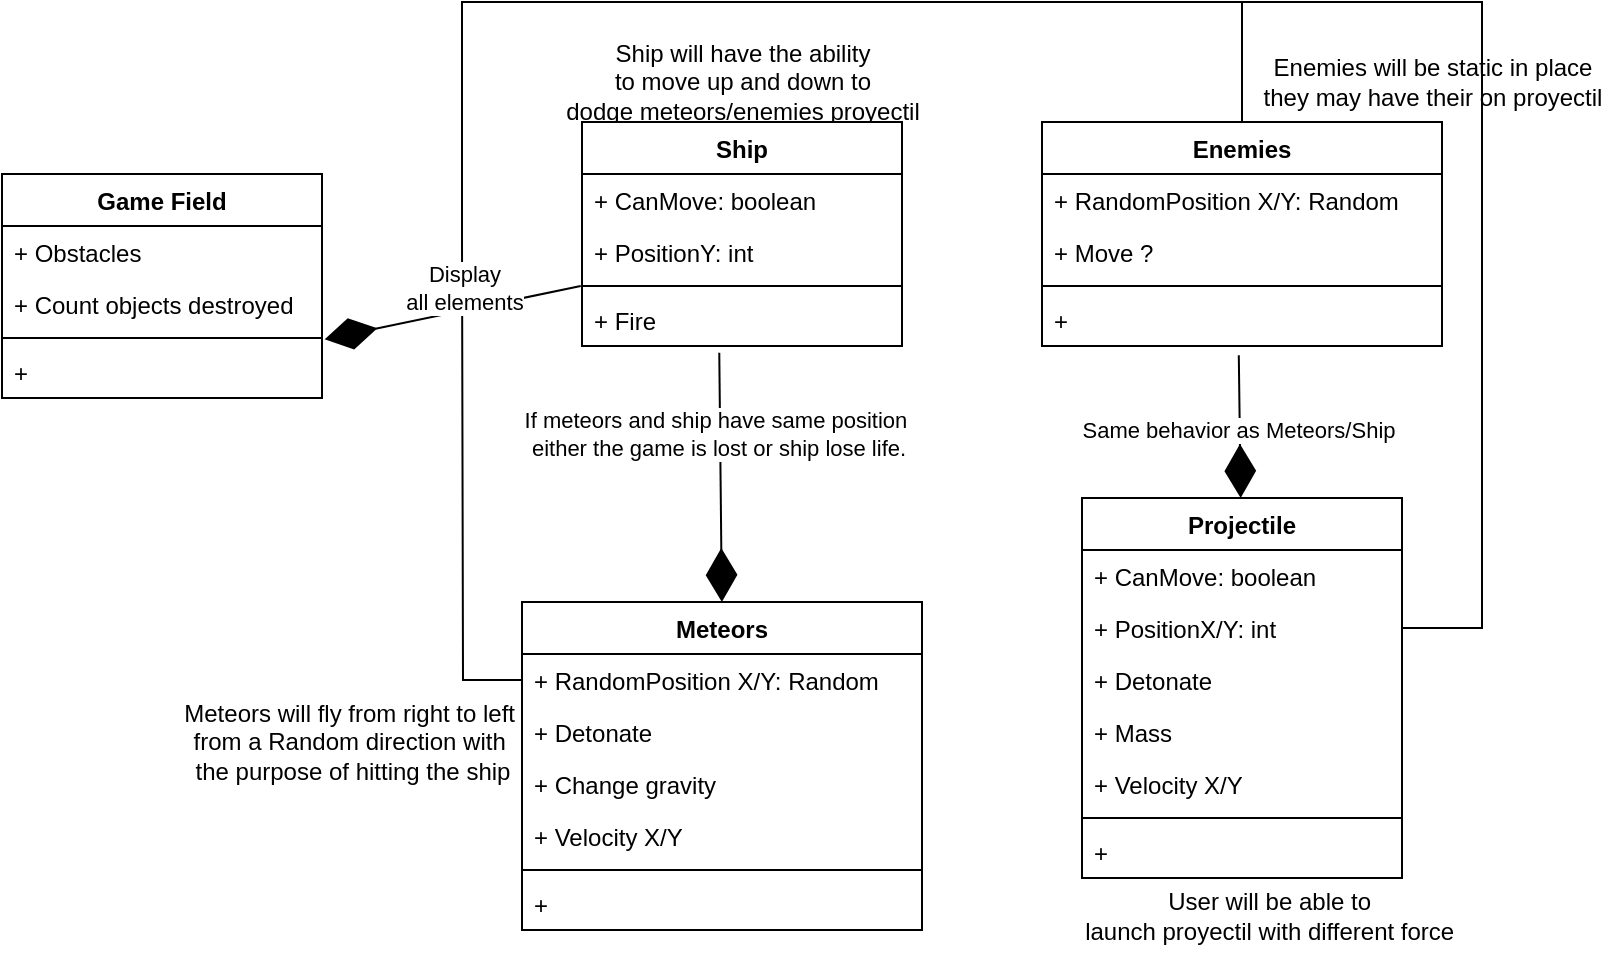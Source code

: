 <mxfile version="20.5.3" type="embed" pages="2"><diagram name="Page-1" id="UD8yu1-71jTabyGn6Ksl"><mxGraphModel dx="610" dy="522" grid="1" gridSize="10" guides="1" tooltips="1" connect="1" arrows="1" fold="1" page="1" pageScale="1" pageWidth="850" pageHeight="1100" math="0" shadow="0"><root><mxCell id="0"/><mxCell id="1" parent="0"/><mxCell id="j6X3iuMTT80umR6ZVCOs-26" value="Ship will have the ability&lt;br&gt;to move up and down to&lt;br&gt;dodge meteors/enemies proyectil" style="text;html=1;align=center;verticalAlign=middle;resizable=0;points=[];autosize=1;strokeColor=none;fillColor=none;" parent="1" vertex="1"><mxGeometry x="290" y="260" width="200" height="60" as="geometry"/></mxCell><mxCell id="j6X3iuMTT80umR6ZVCOs-27" value="Projectile" style="swimlane;fontStyle=1;align=center;verticalAlign=top;childLayout=stackLayout;horizontal=1;startSize=26;horizontalStack=0;resizeParent=1;resizeParentMax=0;resizeLast=0;collapsible=1;marginBottom=0;whiteSpace=wrap;html=1;" parent="1" vertex="1"><mxGeometry x="560" y="498" width="160" height="190" as="geometry"/></mxCell><mxCell id="j6X3iuMTT80umR6ZVCOs-28" value="+ CanMove: boolean" style="text;strokeColor=none;fillColor=none;align=left;verticalAlign=top;spacingLeft=4;spacingRight=4;overflow=hidden;rotatable=0;points=[[0,0.5],[1,0.5]];portConstraint=eastwest;whiteSpace=wrap;html=1;" parent="j6X3iuMTT80umR6ZVCOs-27" vertex="1"><mxGeometry y="26" width="160" height="26" as="geometry"/></mxCell><mxCell id="j6X3iuMTT80umR6ZVCOs-30" value="+ PositionX/Y: int" style="text;strokeColor=none;fillColor=none;align=left;verticalAlign=top;spacingLeft=4;spacingRight=4;overflow=hidden;rotatable=0;points=[[0,0.5],[1,0.5]];portConstraint=eastwest;whiteSpace=wrap;html=1;" parent="j6X3iuMTT80umR6ZVCOs-27" vertex="1"><mxGeometry y="52" width="160" height="26" as="geometry"/></mxCell><mxCell id="j6X3iuMTT80umR6ZVCOs-31" value="+ Detonate" style="text;strokeColor=none;fillColor=none;align=left;verticalAlign=top;spacingLeft=4;spacingRight=4;overflow=hidden;rotatable=0;points=[[0,0.5],[1,0.5]];portConstraint=eastwest;whiteSpace=wrap;html=1;" parent="j6X3iuMTT80umR6ZVCOs-27" vertex="1"><mxGeometry y="78" width="160" height="26" as="geometry"/></mxCell><mxCell id="10" value="+ Mass" style="text;strokeColor=none;fillColor=none;align=left;verticalAlign=top;spacingLeft=4;spacingRight=4;overflow=hidden;rotatable=0;points=[[0,0.5],[1,0.5]];portConstraint=eastwest;whiteSpace=wrap;html=1;" parent="j6X3iuMTT80umR6ZVCOs-27" vertex="1"><mxGeometry y="104" width="160" height="26" as="geometry"/></mxCell><mxCell id="11" value="+ Velocity X/Y" style="text;strokeColor=none;fillColor=none;align=left;verticalAlign=top;spacingLeft=4;spacingRight=4;overflow=hidden;rotatable=0;points=[[0,0.5],[1,0.5]];portConstraint=eastwest;whiteSpace=wrap;html=1;" vertex="1" parent="j6X3iuMTT80umR6ZVCOs-27"><mxGeometry y="130" width="160" height="26" as="geometry"/></mxCell><mxCell id="j6X3iuMTT80umR6ZVCOs-29" value="" style="line;strokeWidth=1;fillColor=none;align=left;verticalAlign=middle;spacingTop=-1;spacingLeft=3;spacingRight=3;rotatable=0;labelPosition=right;points=[];portConstraint=eastwest;strokeColor=inherit;" parent="j6X3iuMTT80umR6ZVCOs-27" vertex="1"><mxGeometry y="156" width="160" height="8" as="geometry"/></mxCell><mxCell id="2" value="+&amp;nbsp;" style="text;strokeColor=none;fillColor=none;align=left;verticalAlign=top;spacingLeft=4;spacingRight=4;overflow=hidden;rotatable=0;points=[[0,0.5],[1,0.5]];portConstraint=eastwest;whiteSpace=wrap;html=1;" parent="j6X3iuMTT80umR6ZVCOs-27" vertex="1"><mxGeometry y="164" width="160" height="26" as="geometry"/></mxCell><mxCell id="j6X3iuMTT80umR6ZVCOs-33" value="Ship" style="swimlane;fontStyle=1;align=center;verticalAlign=top;childLayout=stackLayout;horizontal=1;startSize=26;horizontalStack=0;resizeParent=1;resizeParentMax=0;resizeLast=0;collapsible=1;marginBottom=0;whiteSpace=wrap;html=1;" parent="1" vertex="1"><mxGeometry x="310" y="310" width="160" height="112" as="geometry"/></mxCell><mxCell id="j6X3iuMTT80umR6ZVCOs-34" value="+ CanMove: boolean" style="text;strokeColor=none;fillColor=none;align=left;verticalAlign=top;spacingLeft=4;spacingRight=4;overflow=hidden;rotatable=0;points=[[0,0.5],[1,0.5]];portConstraint=eastwest;whiteSpace=wrap;html=1;" parent="j6X3iuMTT80umR6ZVCOs-33" vertex="1"><mxGeometry y="26" width="160" height="26" as="geometry"/></mxCell><mxCell id="j6X3iuMTT80umR6ZVCOs-35" value="+ PositionY: int" style="text;strokeColor=none;fillColor=none;align=left;verticalAlign=top;spacingLeft=4;spacingRight=4;overflow=hidden;rotatable=0;points=[[0,0.5],[1,0.5]];portConstraint=eastwest;whiteSpace=wrap;html=1;" parent="j6X3iuMTT80umR6ZVCOs-33" vertex="1"><mxGeometry y="52" width="160" height="26" as="geometry"/></mxCell><mxCell id="j6X3iuMTT80umR6ZVCOs-36" value="" style="line;strokeWidth=1;fillColor=none;align=left;verticalAlign=middle;spacingTop=-1;spacingLeft=3;spacingRight=3;rotatable=0;labelPosition=right;points=[];portConstraint=eastwest;strokeColor=inherit;" parent="j6X3iuMTT80umR6ZVCOs-33" vertex="1"><mxGeometry y="78" width="160" height="8" as="geometry"/></mxCell><mxCell id="j6X3iuMTT80umR6ZVCOs-38" value="+ Fire" style="text;strokeColor=none;fillColor=none;align=left;verticalAlign=top;spacingLeft=4;spacingRight=4;overflow=hidden;rotatable=0;points=[[0,0.5],[1,0.5]];portConstraint=eastwest;whiteSpace=wrap;html=1;" parent="j6X3iuMTT80umR6ZVCOs-33" vertex="1"><mxGeometry y="86" width="160" height="26" as="geometry"/></mxCell><mxCell id="j6X3iuMTT80umR6ZVCOs-39" value="Enemies" style="swimlane;fontStyle=1;align=center;verticalAlign=top;childLayout=stackLayout;horizontal=1;startSize=26;horizontalStack=0;resizeParent=1;resizeParentMax=0;resizeLast=0;collapsible=1;marginBottom=0;whiteSpace=wrap;html=1;" parent="1" vertex="1"><mxGeometry x="540" y="310" width="200" height="112" as="geometry"/></mxCell><mxCell id="j6X3iuMTT80umR6ZVCOs-41" value="+ RandomPosition X/Y: Random" style="text;strokeColor=none;fillColor=none;align=left;verticalAlign=top;spacingLeft=4;spacingRight=4;overflow=hidden;rotatable=0;points=[[0,0.5],[1,0.5]];portConstraint=eastwest;whiteSpace=wrap;html=1;" parent="j6X3iuMTT80umR6ZVCOs-39" vertex="1"><mxGeometry y="26" width="200" height="26" as="geometry"/></mxCell><mxCell id="6" value="+ Move ?" style="text;strokeColor=none;fillColor=none;align=left;verticalAlign=top;spacingLeft=4;spacingRight=4;overflow=hidden;rotatable=0;points=[[0,0.5],[1,0.5]];portConstraint=eastwest;whiteSpace=wrap;html=1;" parent="j6X3iuMTT80umR6ZVCOs-39" vertex="1"><mxGeometry y="52" width="200" height="26" as="geometry"/></mxCell><mxCell id="j6X3iuMTT80umR6ZVCOs-42" value="" style="line;strokeWidth=1;fillColor=none;align=left;verticalAlign=middle;spacingTop=-1;spacingLeft=3;spacingRight=3;rotatable=0;labelPosition=right;points=[];portConstraint=eastwest;strokeColor=inherit;" parent="j6X3iuMTT80umR6ZVCOs-39" vertex="1"><mxGeometry y="78" width="200" height="8" as="geometry"/></mxCell><mxCell id="j6X3iuMTT80umR6ZVCOs-44" value="+&amp;nbsp;" style="text;strokeColor=none;fillColor=none;align=left;verticalAlign=top;spacingLeft=4;spacingRight=4;overflow=hidden;rotatable=0;points=[[0,0.5],[1,0.5]];portConstraint=eastwest;whiteSpace=wrap;html=1;" parent="j6X3iuMTT80umR6ZVCOs-39" vertex="1"><mxGeometry y="86" width="200" height="26" as="geometry"/></mxCell><mxCell id="j6X3iuMTT80umR6ZVCOs-46" value="Meteors" style="swimlane;fontStyle=1;align=center;verticalAlign=top;childLayout=stackLayout;horizontal=1;startSize=26;horizontalStack=0;resizeParent=1;resizeParentMax=0;resizeLast=0;collapsible=1;marginBottom=0;whiteSpace=wrap;html=1;" parent="1" vertex="1"><mxGeometry x="280" y="550" width="200" height="164" as="geometry"/></mxCell><mxCell id="j6X3iuMTT80umR6ZVCOs-47" value="+ RandomPosition X/Y: Random" style="text;strokeColor=none;fillColor=none;align=left;verticalAlign=top;spacingLeft=4;spacingRight=4;overflow=hidden;rotatable=0;points=[[0,0.5],[1,0.5]];portConstraint=eastwest;whiteSpace=wrap;html=1;" parent="j6X3iuMTT80umR6ZVCOs-46" vertex="1"><mxGeometry y="26" width="200" height="26" as="geometry"/></mxCell><mxCell id="3" value="+ Detonate&lt;span style=&quot;white-space: pre;&quot;&gt;&#9;&lt;/span&gt;" style="text;strokeColor=none;fillColor=none;align=left;verticalAlign=top;spacingLeft=4;spacingRight=4;overflow=hidden;rotatable=0;points=[[0,0.5],[1,0.5]];portConstraint=eastwest;whiteSpace=wrap;html=1;" parent="j6X3iuMTT80umR6ZVCOs-46" vertex="1"><mxGeometry y="52" width="200" height="26" as="geometry"/></mxCell><mxCell id="4" value="+ Change gravity" style="text;strokeColor=none;fillColor=none;align=left;verticalAlign=top;spacingLeft=4;spacingRight=4;overflow=hidden;rotatable=0;points=[[0,0.5],[1,0.5]];portConstraint=eastwest;whiteSpace=wrap;html=1;" parent="j6X3iuMTT80umR6ZVCOs-46" vertex="1"><mxGeometry y="78" width="200" height="26" as="geometry"/></mxCell><mxCell id="12" value="+ Velocity X/Y" style="text;strokeColor=none;fillColor=none;align=left;verticalAlign=top;spacingLeft=4;spacingRight=4;overflow=hidden;rotatable=0;points=[[0,0.5],[1,0.5]];portConstraint=eastwest;whiteSpace=wrap;html=1;" vertex="1" parent="j6X3iuMTT80umR6ZVCOs-46"><mxGeometry y="104" width="200" height="26" as="geometry"/></mxCell><mxCell id="j6X3iuMTT80umR6ZVCOs-48" value="" style="line;strokeWidth=1;fillColor=none;align=left;verticalAlign=middle;spacingTop=-1;spacingLeft=3;spacingRight=3;rotatable=0;labelPosition=right;points=[];portConstraint=eastwest;strokeColor=inherit;" parent="j6X3iuMTT80umR6ZVCOs-46" vertex="1"><mxGeometry y="130" width="200" height="8" as="geometry"/></mxCell><mxCell id="j6X3iuMTT80umR6ZVCOs-49" value="+" style="text;strokeColor=none;fillColor=none;align=left;verticalAlign=top;spacingLeft=4;spacingRight=4;overflow=hidden;rotatable=0;points=[[0,0.5],[1,0.5]];portConstraint=eastwest;whiteSpace=wrap;html=1;" parent="j6X3iuMTT80umR6ZVCOs-46" vertex="1"><mxGeometry y="138" width="200" height="26" as="geometry"/></mxCell><mxCell id="j6X3iuMTT80umR6ZVCOs-50" value="" style="endArrow=diamondThin;endFill=1;endSize=24;html=1;rounded=0;entryX=0.703;entryY=-0.031;entryDx=0;entryDy=0;entryPerimeter=0;exitX=0.429;exitY=1.128;exitDx=0;exitDy=0;exitPerimeter=0;" parent="1" source="j6X3iuMTT80umR6ZVCOs-38" edge="1"><mxGeometry width="160" relative="1" as="geometry"><mxPoint x="380" y="450" as="sourcePoint"/><mxPoint x="379.93" y="550.004" as="targetPoint"/></mxGeometry></mxCell><mxCell id="j6X3iuMTT80umR6ZVCOs-51" value="If meteors and ship have same position&amp;nbsp;&lt;br&gt;either the game is lost or ship lose life." style="edgeLabel;html=1;align=center;verticalAlign=middle;resizable=0;points=[];" parent="j6X3iuMTT80umR6ZVCOs-50" vertex="1" connectable="0"><mxGeometry x="-0.36" y="-1" relative="1" as="geometry"><mxPoint as="offset"/></mxGeometry></mxCell><mxCell id="j6X3iuMTT80umR6ZVCOs-52" value="" style="endArrow=diamondThin;endFill=1;endSize=24;html=1;rounded=0;exitX=0.492;exitY=1.179;exitDx=0;exitDy=0;exitPerimeter=0;" parent="1" source="j6X3iuMTT80umR6ZVCOs-44" edge="1"><mxGeometry width="160" relative="1" as="geometry"><mxPoint x="639.33" y="438" as="sourcePoint"/><mxPoint x="639.33" y="498" as="targetPoint"/></mxGeometry></mxCell><mxCell id="j6X3iuMTT80umR6ZVCOs-53" value="Same behavior as Meteors/Ship" style="edgeLabel;html=1;align=center;verticalAlign=middle;resizable=0;points=[];" parent="j6X3iuMTT80umR6ZVCOs-52" vertex="1" connectable="0"><mxGeometry x="0.041" y="-1" relative="1" as="geometry"><mxPoint as="offset"/></mxGeometry></mxCell><mxCell id="j6X3iuMTT80umR6ZVCOs-54" value="Game Field" style="swimlane;fontStyle=1;align=center;verticalAlign=top;childLayout=stackLayout;horizontal=1;startSize=26;horizontalStack=0;resizeParent=1;resizeParentMax=0;resizeLast=0;collapsible=1;marginBottom=0;whiteSpace=wrap;html=1;" parent="1" vertex="1"><mxGeometry x="20" y="336" width="160" height="112" as="geometry"/></mxCell><mxCell id="9" value="+ Obstacles" style="text;strokeColor=none;fillColor=none;align=left;verticalAlign=top;spacingLeft=4;spacingRight=4;overflow=hidden;rotatable=0;points=[[0,0.5],[1,0.5]];portConstraint=eastwest;whiteSpace=wrap;html=1;" parent="j6X3iuMTT80umR6ZVCOs-54" vertex="1"><mxGeometry y="26" width="160" height="26" as="geometry"/></mxCell><mxCell id="8" value="+ Count objects destroyed" style="text;strokeColor=none;fillColor=none;align=left;verticalAlign=top;spacingLeft=4;spacingRight=4;overflow=hidden;rotatable=0;points=[[0,0.5],[1,0.5]];portConstraint=eastwest;whiteSpace=wrap;html=1;" parent="j6X3iuMTT80umR6ZVCOs-54" vertex="1"><mxGeometry y="52" width="160" height="26" as="geometry"/></mxCell><mxCell id="j6X3iuMTT80umR6ZVCOs-57" value="" style="line;strokeWidth=1;fillColor=none;align=left;verticalAlign=middle;spacingTop=-1;spacingLeft=3;spacingRight=3;rotatable=0;labelPosition=right;points=[];portConstraint=eastwest;strokeColor=inherit;" parent="j6X3iuMTT80umR6ZVCOs-54" vertex="1"><mxGeometry y="78" width="160" height="8" as="geometry"/></mxCell><mxCell id="j6X3iuMTT80umR6ZVCOs-59" value="+&amp;nbsp;" style="text;strokeColor=none;fillColor=none;align=left;verticalAlign=top;spacingLeft=4;spacingRight=4;overflow=hidden;rotatable=0;points=[[0,0.5],[1,0.5]];portConstraint=eastwest;whiteSpace=wrap;html=1;" parent="j6X3iuMTT80umR6ZVCOs-54" vertex="1"><mxGeometry y="86" width="160" height="26" as="geometry"/></mxCell><mxCell id="j6X3iuMTT80umR6ZVCOs-60" value="" style="endArrow=diamondThin;endFill=1;endSize=24;html=1;rounded=0;entryX=1.008;entryY=-0.128;entryDx=0;entryDy=0;entryPerimeter=0;exitX=-0.004;exitY=-0.231;exitDx=0;exitDy=0;exitPerimeter=0;" parent="1" target="j6X3iuMTT80umR6ZVCOs-59" edge="1"><mxGeometry width="160" relative="1" as="geometry"><mxPoint x="309.36" y="391.994" as="sourcePoint"/><mxPoint x="202.08" y="392" as="targetPoint"/></mxGeometry></mxCell><mxCell id="j6X3iuMTT80umR6ZVCOs-61" value="" style="endArrow=none;html=1;edgeStyle=orthogonalEdgeStyle;rounded=0;exitX=0;exitY=0.5;exitDx=0;exitDy=0;" parent="1" source="j6X3iuMTT80umR6ZVCOs-47" edge="1"><mxGeometry relative="1" as="geometry"><mxPoint x="110" y="520" as="sourcePoint"/><mxPoint x="250" y="370" as="targetPoint"/></mxGeometry></mxCell><mxCell id="j6X3iuMTT80umR6ZVCOs-66" value="Display &lt;br&gt;all elements" style="edgeLabel;html=1;align=center;verticalAlign=middle;resizable=0;points=[];" parent="j6X3iuMTT80umR6ZVCOs-61" vertex="1" connectable="0"><mxGeometry x="0.807" y="-1" relative="1" as="geometry"><mxPoint y="-1" as="offset"/></mxGeometry></mxCell><mxCell id="j6X3iuMTT80umR6ZVCOs-64" value="" style="endArrow=none;html=1;edgeStyle=orthogonalEdgeStyle;rounded=0;exitX=0.5;exitY=0;exitDx=0;exitDy=0;" parent="1" source="j6X3iuMTT80umR6ZVCOs-39" edge="1"><mxGeometry relative="1" as="geometry"><mxPoint x="640" y="250" as="sourcePoint"/><mxPoint x="250" y="370" as="targetPoint"/><Array as="points"><mxPoint x="640" y="250"/><mxPoint x="250" y="250"/></Array></mxGeometry></mxCell><mxCell id="j6X3iuMTT80umR6ZVCOs-65" value="" style="endArrow=none;html=1;edgeStyle=orthogonalEdgeStyle;rounded=0;exitX=1;exitY=0.5;exitDx=0;exitDy=0;" parent="1" source="j6X3iuMTT80umR6ZVCOs-30" edge="1"><mxGeometry relative="1" as="geometry"><mxPoint x="760" y="560" as="sourcePoint"/><mxPoint x="640" y="310" as="targetPoint"/><Array as="points"><mxPoint x="760" y="563"/><mxPoint x="760" y="250"/><mxPoint x="640" y="250"/></Array></mxGeometry></mxCell><mxCell id="j6X3iuMTT80umR6ZVCOs-67" value="Meteors will fly from right to left&amp;nbsp;&lt;br&gt;from a Random direction with&amp;nbsp;&lt;br&gt;the purpose of hitting the ship" style="text;html=1;align=center;verticalAlign=middle;resizable=0;points=[];autosize=1;strokeColor=none;fillColor=none;" parent="1" vertex="1"><mxGeometry x="100" y="590" width="190" height="60" as="geometry"/></mxCell><mxCell id="j6X3iuMTT80umR6ZVCOs-68" value="User will be able to&amp;nbsp;&lt;br&gt;launch proyectil with different force&amp;nbsp;" style="text;html=1;align=center;verticalAlign=middle;resizable=0;points=[];autosize=1;strokeColor=none;fillColor=none;" parent="1" vertex="1"><mxGeometry x="550" y="687" width="210" height="40" as="geometry"/></mxCell><mxCell id="j6X3iuMTT80umR6ZVCOs-69" value="Enemies will be static in place&lt;br&gt;they may have their on proyectil" style="text;html=1;align=center;verticalAlign=middle;resizable=0;points=[];autosize=1;strokeColor=none;fillColor=none;" parent="1" vertex="1"><mxGeometry x="640" y="270" width="190" height="40" as="geometry"/></mxCell></root></mxGraphModel></diagram><diagram id="a7q9Z7hmNz9yghinb3Ze" name="Page-2">&#xa;    <mxGraphModel dx="1468" dy="840" grid="1" gridSize="10" guides="1" tooltips="1" connect="1" arrows="1" fold="1" page="1" pageScale="1" pageWidth="850" pageHeight="1100" math="0" shadow="0">&#xa;      <root>&#xa;        <mxCell id="0"/>&#xa;        <mxCell id="1" parent="0"/>&#xa;        <mxCell id="oN1OPOBK_QMBGYMvj-gR-1" value="Die" style="swimlane;fontStyle=1;align=center;verticalAlign=top;childLayout=stackLayout;horizontal=1;startSize=26;horizontalStack=0;resizeParent=1;resizeParentMax=0;resizeLast=0;collapsible=1;marginBottom=0;whiteSpace=wrap;html=1;" vertex="1" parent="1">&#xa;          <mxGeometry x="80" y="80" width="160" height="190" as="geometry"/>&#xa;        </mxCell>&#xa;        <mxCell id="oN1OPOBK_QMBGYMvj-gR-2" value="+ Value : in&lt;span style=&quot;white-space: pre;&quot;&gt;&#9;&lt;/span&gt;" style="text;strokeColor=none;fillColor=none;align=left;verticalAlign=top;spacingLeft=4;spacingRight=4;overflow=hidden;rotatable=0;points=[[0,0.5],[1,0.5]];portConstraint=eastwest;whiteSpace=wrap;html=1;" vertex="1" parent="oN1OPOBK_QMBGYMvj-gR-1">&#xa;          <mxGeometry y="26" width="160" height="26" as="geometry"/>&#xa;        </mxCell>&#xa;        <mxCell id="oN1OPOBK_QMBGYMvj-gR-3" value="+ roll : Random" style="text;strokeColor=none;fillColor=none;align=left;verticalAlign=top;spacingLeft=4;spacingRight=4;overflow=hidden;rotatable=0;points=[[0,0.5],[1,0.5]];portConstraint=eastwest;whiteSpace=wrap;html=1;" vertex="1" parent="oN1OPOBK_QMBGYMvj-gR-1">&#xa;          <mxGeometry y="52" width="160" height="26" as="geometry"/>&#xa;        </mxCell>&#xa;        <mxCell id="oN1OPOBK_QMBGYMvj-gR-4" value="+ field: type" style="text;strokeColor=none;fillColor=none;align=left;verticalAlign=top;spacingLeft=4;spacingRight=4;overflow=hidden;rotatable=0;points=[[0,0.5],[1,0.5]];portConstraint=eastwest;whiteSpace=wrap;html=1;" vertex="1" parent="oN1OPOBK_QMBGYMvj-gR-1">&#xa;          <mxGeometry y="78" width="160" height="26" as="geometry"/>&#xa;        </mxCell>&#xa;        <mxCell id="oN1OPOBK_QMBGYMvj-gR-5" value="+ method(type): type" style="text;strokeColor=none;fillColor=none;align=left;verticalAlign=top;spacingLeft=4;spacingRight=4;overflow=hidden;rotatable=0;points=[[0,0.5],[1,0.5]];portConstraint=eastwest;whiteSpace=wrap;html=1;" vertex="1" parent="oN1OPOBK_QMBGYMvj-gR-1">&#xa;          <mxGeometry y="104" width="160" height="26" as="geometry"/>&#xa;        </mxCell>&#xa;        <mxCell id="oN1OPOBK_QMBGYMvj-gR-6" value="" style="line;strokeWidth=1;fillColor=none;align=left;verticalAlign=middle;spacingTop=-1;spacingLeft=3;spacingRight=3;rotatable=0;labelPosition=right;points=[];portConstraint=eastwest;strokeColor=inherit;" vertex="1" parent="oN1OPOBK_QMBGYMvj-gR-1">&#xa;          <mxGeometry y="130" width="160" height="8" as="geometry"/>&#xa;        </mxCell>&#xa;        <mxCell id="oN1OPOBK_QMBGYMvj-gR-7" value="+ method(type): type" style="text;strokeColor=none;fillColor=none;align=left;verticalAlign=top;spacingLeft=4;spacingRight=4;overflow=hidden;rotatable=0;points=[[0,0.5],[1,0.5]];portConstraint=eastwest;whiteSpace=wrap;html=1;" vertex="1" parent="oN1OPOBK_QMBGYMvj-gR-1">&#xa;          <mxGeometry y="138" width="160" height="26" as="geometry"/>&#xa;        </mxCell>&#xa;        <mxCell id="oN1OPOBK_QMBGYMvj-gR-8" value="+ method(type): type" style="text;strokeColor=none;fillColor=none;align=left;verticalAlign=top;spacingLeft=4;spacingRight=4;overflow=hidden;rotatable=0;points=[[0,0.5],[1,0.5]];portConstraint=eastwest;whiteSpace=wrap;html=1;" vertex="1" parent="oN1OPOBK_QMBGYMvj-gR-1">&#xa;          <mxGeometry y="164" width="160" height="26" as="geometry"/>&#xa;        </mxCell>&#xa;        <mxCell id="oN1OPOBK_QMBGYMvj-gR-9" value="Round" style="swimlane;fontStyle=1;align=center;verticalAlign=top;childLayout=stackLayout;horizontal=1;startSize=26;horizontalStack=0;resizeParent=1;resizeParentMax=0;resizeLast=0;collapsible=1;marginBottom=0;whiteSpace=wrap;html=1;" vertex="1" parent="1">&#xa;          <mxGeometry x="580" y="80" width="250" height="112" as="geometry"/>&#xa;        </mxCell>&#xa;        <mxCell id="oN1OPOBK_QMBGYMvj-gR-10" value="+ rolls: List&amp;lt;Roll&amp;gt;" style="text;strokeColor=none;fillColor=none;align=left;verticalAlign=top;spacingLeft=4;spacingRight=4;overflow=hidden;rotatable=0;points=[[0,0.5],[1,0.5]];portConstraint=eastwest;whiteSpace=wrap;html=1;" vertex="1" parent="oN1OPOBK_QMBGYMvj-gR-9">&#xa;          <mxGeometry y="26" width="250" height="26" as="geometry"/>&#xa;        </mxCell>&#xa;        <mxCell id="oN1OPOBK_QMBGYMvj-gR-11" value="+ state: Enum(COME_OUT, POINT, WIN)" style="text;strokeColor=none;fillColor=none;align=left;verticalAlign=top;spacingLeft=4;spacingRight=4;overflow=hidden;rotatable=0;points=[[0,0.5],[1,0.5]];portConstraint=eastwest;whiteSpace=wrap;html=1;" vertex="1" parent="oN1OPOBK_QMBGYMvj-gR-9">&#xa;          <mxGeometry y="52" width="250" height="26" as="geometry"/>&#xa;        </mxCell>&#xa;        <mxCell id="oN1OPOBK_QMBGYMvj-gR-12" value="" style="line;strokeWidth=1;fillColor=none;align=left;verticalAlign=middle;spacingTop=-1;spacingLeft=3;spacingRight=3;rotatable=0;labelPosition=right;points=[];portConstraint=eastwest;strokeColor=inherit;" vertex="1" parent="oN1OPOBK_QMBGYMvj-gR-9">&#xa;          <mxGeometry y="78" width="250" height="8" as="geometry"/>&#xa;        </mxCell>&#xa;        <mxCell id="oN1OPOBK_QMBGYMvj-gR-13" value="+ roll(rng : Random) void" style="text;strokeColor=none;fillColor=none;align=left;verticalAlign=top;spacingLeft=4;spacingRight=4;overflow=hidden;rotatable=0;points=[[0,0.5],[1,0.5]];portConstraint=eastwest;whiteSpace=wrap;html=1;" vertex="1" parent="oN1OPOBK_QMBGYMvj-gR-9">&#xa;          <mxGeometry y="86" width="250" height="26" as="geometry"/>&#xa;        </mxCell>&#xa;        <mxCell id="oN1OPOBK_QMBGYMvj-gR-14" value="Roll" style="swimlane;fontStyle=1;align=center;verticalAlign=top;childLayout=stackLayout;horizontal=1;startSize=26;horizontalStack=0;resizeParent=1;resizeParentMax=0;resizeLast=0;collapsible=1;marginBottom=0;whiteSpace=wrap;html=1;" vertex="1" parent="1">&#xa;          <mxGeometry x="280" y="370" width="160" height="112" as="geometry"/>&#xa;        </mxCell>&#xa;        <mxCell id="oN1OPOBK_QMBGYMvj-gR-15" value="+ die: die[ 2 ]" style="text;strokeColor=none;fillColor=none;align=left;verticalAlign=top;spacingLeft=4;spacingRight=4;overflow=hidden;rotatable=0;points=[[0,0.5],[1,0.5]];portConstraint=eastwest;whiteSpace=wrap;html=1;" vertex="1" parent="oN1OPOBK_QMBGYMvj-gR-14">&#xa;          <mxGeometry y="26" width="160" height="26" as="geometry"/>&#xa;        </mxCell>&#xa;        <mxCell id="oN1OPOBK_QMBGYMvj-gR-16" value="" style="line;strokeWidth=1;fillColor=none;align=left;verticalAlign=middle;spacingTop=-1;spacingLeft=3;spacingRight=3;rotatable=0;labelPosition=right;points=[];portConstraint=eastwest;strokeColor=inherit;" vertex="1" parent="oN1OPOBK_QMBGYMvj-gR-14">&#xa;          <mxGeometry y="52" width="160" height="8" as="geometry"/>&#xa;        </mxCell>&#xa;        <mxCell id="oN1OPOBK_QMBGYMvj-gR-17" value="+ roll(rng : Random) void" style="text;strokeColor=none;fillColor=none;align=left;verticalAlign=top;spacingLeft=4;spacingRight=4;overflow=hidden;rotatable=0;points=[[0,0.5],[1,0.5]];portConstraint=eastwest;whiteSpace=wrap;html=1;" vertex="1" parent="oN1OPOBK_QMBGYMvj-gR-14">&#xa;          <mxGeometry y="60" width="160" height="26" as="geometry"/>&#xa;        </mxCell>&#xa;        <mxCell id="oN1OPOBK_QMBGYMvj-gR-18" value="+ value() : int" style="text;strokeColor=none;fillColor=none;align=left;verticalAlign=top;spacingLeft=4;spacingRight=4;overflow=hidden;rotatable=0;points=[[0,0.5],[1,0.5]];portConstraint=eastwest;whiteSpace=wrap;html=1;" vertex="1" parent="oN1OPOBK_QMBGYMvj-gR-14">&#xa;          <mxGeometry y="86" width="160" height="26" as="geometry"/>&#xa;        </mxCell>&#xa;        <mxCell id="oN1OPOBK_QMBGYMvj-gR-19" value="" style="endArrow=diamondThin;endFill=1;endSize=24;html=1;rounded=0;exitX=1.006;exitY=1.077;exitDx=0;exitDy=0;exitPerimeter=0;" edge="1" parent="1">&#xa;          <mxGeometry width="160" relative="1" as="geometry">&#xa;            <mxPoint x="441.96" y="426.002" as="sourcePoint"/>&#xa;            <mxPoint x="711" y="194" as="targetPoint"/>&#xa;            <Array as="points">&#xa;              <mxPoint x="711" y="426"/>&#xa;            </Array>&#xa;          </mxGeometry>&#xa;        </mxCell>&#xa;        <mxCell id="oN1OPOBK_QMBGYMvj-gR-20" value="Attribute" style="text;html=1;align=center;verticalAlign=middle;resizable=0;points=[];autosize=1;strokeColor=none;fillColor=none;" vertex="1" parent="1">&#xa;          <mxGeometry x="180" y="390" width="70" height="30" as="geometry"/>&#xa;        </mxCell>&#xa;        <mxCell id="oN1OPOBK_QMBGYMvj-gR-21" value="Behavior" style="text;html=1;align=center;verticalAlign=middle;resizable=0;points=[];autosize=1;strokeColor=none;fillColor=none;" vertex="1" parent="1">&#xa;          <mxGeometry x="180" y="450" width="70" height="30" as="geometry"/>&#xa;        </mxCell>&#xa;        <mxCell id="oN1OPOBK_QMBGYMvj-gR-22" value="" style="endArrow=diamondThin;endFill=1;endSize=24;html=1;rounded=0;entryX=0.5;entryY=0;entryDx=0;entryDy=0;" edge="1" parent="1" target="oN1OPOBK_QMBGYMvj-gR-14">&#xa;          <mxGeometry width="160" relative="1" as="geometry">&#xa;            <mxPoint x="240" y="174.5" as="sourcePoint"/>&#xa;            <mxPoint x="400" y="174.5" as="targetPoint"/>&#xa;            <Array as="points">&#xa;              <mxPoint x="360" y="175"/>&#xa;            </Array>&#xa;          </mxGeometry>&#xa;        </mxCell>&#xa;        <mxCell id="oN1OPOBK_QMBGYMvj-gR-23" value="Each row is composed of a pair of &lt;br&gt;dice (with their values)" style="edgeLabel;html=1;align=center;verticalAlign=middle;resizable=0;points=[];" vertex="1" connectable="0" parent="oN1OPOBK_QMBGYMvj-gR-22">&#xa;          <mxGeometry x="0.384" y="-1" relative="1" as="geometry">&#xa;            <mxPoint as="offset"/>&#xa;          </mxGeometry>&#xa;        </mxCell>&#xa;      </root>&#xa;    </mxGraphModel>&#xa;  </diagram></mxfile>
